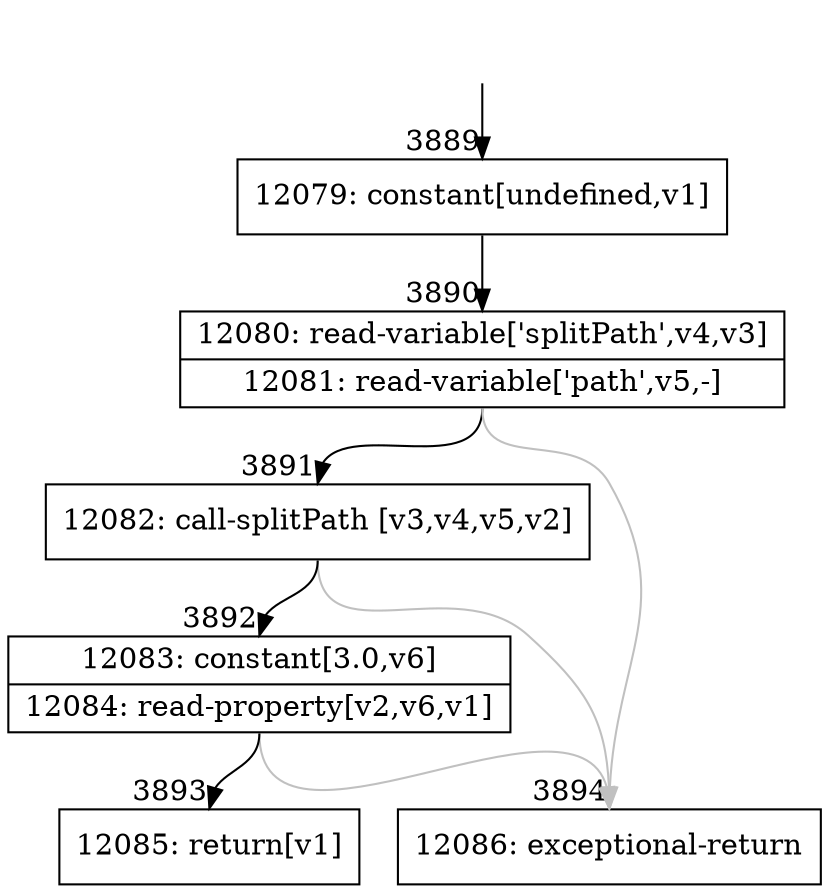 digraph {
rankdir="TD"
BB_entry227[shape=none,label=""];
BB_entry227 -> BB3889 [tailport=s, headport=n, headlabel="    3889"]
BB3889 [shape=record label="{12079: constant[undefined,v1]}" ] 
BB3889 -> BB3890 [tailport=s, headport=n, headlabel="      3890"]
BB3890 [shape=record label="{12080: read-variable['splitPath',v4,v3]|12081: read-variable['path',v5,-]}" ] 
BB3890 -> BB3891 [tailport=s, headport=n, headlabel="      3891"]
BB3890 -> BB3894 [tailport=s, headport=n, color=gray, headlabel="      3894"]
BB3891 [shape=record label="{12082: call-splitPath [v3,v4,v5,v2]}" ] 
BB3891 -> BB3892 [tailport=s, headport=n, headlabel="      3892"]
BB3891 -> BB3894 [tailport=s, headport=n, color=gray]
BB3892 [shape=record label="{12083: constant[3.0,v6]|12084: read-property[v2,v6,v1]}" ] 
BB3892 -> BB3893 [tailport=s, headport=n, headlabel="      3893"]
BB3892 -> BB3894 [tailport=s, headport=n, color=gray]
BB3893 [shape=record label="{12085: return[v1]}" ] 
BB3894 [shape=record label="{12086: exceptional-return}" ] 
//#$~ 4066
}
